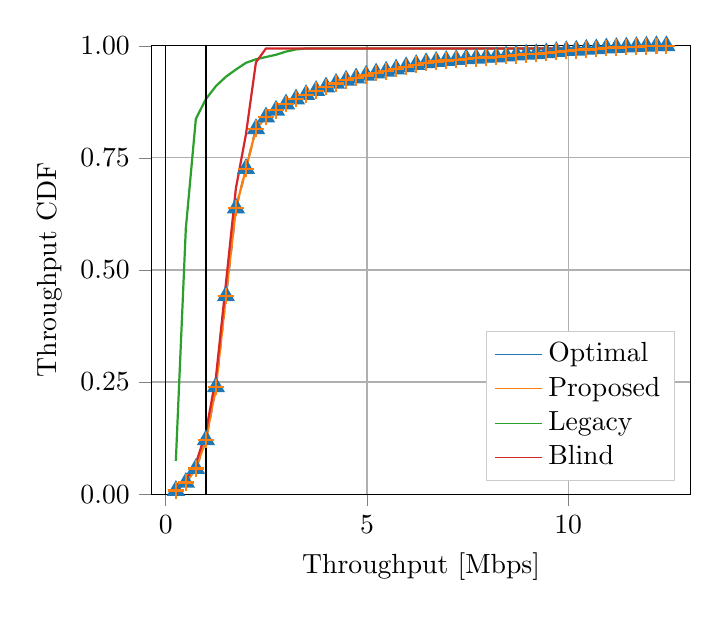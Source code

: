 % This file was created by matplotlib2tikz v0.6.18.
\begin{tikzpicture}

\definecolor{color0}{rgb}{0.122,0.467,0.706}
\definecolor{color1}{rgb}{1,0.498,0.055}
\definecolor{color2}{rgb}{0.173,0.627,0.173}
\definecolor{color3}{rgb}{0.839,0.153,0.157}

\begin{axis}[
legend cell align={left},
legend entries={{Optimal},{Proposed},{Legacy},{Blind}},
legend style={at={(0.97,0.03)}, anchor=south east, draw=white!80.0!black},
tick align=outside,
tick pos=left,
x grid style={white!69.02!black},
xlabel={Throughput [Mbps]},
xmajorgrids,
xmin=-0.36, xmax=13.048,
xtick={-5,0,5,10,15},
xticklabels={$-5$,$0$,$5$,$10$,$15$},
y grid style={white!69.02!black},
ylabel={Throughput CDF},
ymajorgrids,
ymin=0, ymax=1,
ytick={0,0.25,0.5,0.75,1},
yticklabels={$0.00$,$0.25$,$0.50$,$0.75$,$1.00$}
]
\addlegendimage{no markers, color0}
\addlegendimage{no markers, color1}
\addlegendimage{no markers, color2}
\addlegendimage{no markers, color3}
\addplot [thick, color0, dashed, mark=triangle*, mark size=3, mark options={solid}]
table [row sep=\\]{%
0.252	0.008 \\
0.501	0.026 \\
0.749	0.057 \\
0.998	0.121 \\
1.247	0.239 \\
1.495	0.442 \\
1.744	0.638 \\
1.993	0.726 \\
2.242	0.815 \\
2.49	0.841 \\
2.739	0.856 \\
2.988	0.87 \\
3.236	0.881 \\
3.485	0.891 \\
3.734	0.9 \\
3.982	0.908 \\
4.231	0.916 \\
4.48	0.923 \\
4.729	0.928 \\
4.977	0.934 \\
5.226	0.939 \\
5.475	0.943 \\
5.723	0.948 \\
5.972	0.953 \\
6.221	0.958 \\
6.469	0.962 \\
6.718	0.965 \\
6.967	0.967 \\
7.216	0.969 \\
7.464	0.971 \\
7.713	0.972 \\
7.962	0.974 \\
8.21	0.975 \\
8.459	0.977 \\
8.708	0.979 \\
8.956	0.981 \\
9.205	0.982 \\
9.454	0.984 \\
9.703	0.987 \\
9.951	0.989 \\
10.2	0.99 \\
10.449	0.992 \\
10.697	0.993 \\
10.946	0.995 \\
11.195	0.996 \\
11.443	0.997 \\
11.692	0.998 \\
11.941	0.999 \\
12.19	1.0 \\
12.438	1 \\
};
\addplot [thick, color1, mark=+, mark size=3, mark options={solid}]
table [row sep=\\]{%
0.252	0.008 \\
0.501	0.026 \\
0.749	0.057 \\
0.998	0.121 \\
1.247	0.239 \\
1.495	0.442 \\
1.744	0.638 \\
1.993	0.726 \\
2.242	0.815 \\
2.49	0.841 \\
2.739	0.856 \\
2.988	0.87 \\
3.236	0.881 \\
3.485	0.891 \\
3.734	0.9 \\
3.982	0.908 \\
4.231	0.916 \\
4.48	0.923 \\
4.729	0.928 \\
4.977	0.934 \\
5.226	0.939 \\
5.475	0.943 \\
5.723	0.948 \\
5.972	0.953 \\
6.221	0.958 \\
6.469	0.962 \\
6.718	0.965 \\
6.967	0.967 \\
7.216	0.969 \\
7.464	0.971 \\
7.713	0.972 \\
7.962	0.974 \\
8.21	0.975 \\
8.459	0.977 \\
8.708	0.979 \\
8.956	0.981 \\
9.205	0.982 \\
9.454	0.984 \\
9.703	0.987 \\
9.951	0.989 \\
10.2	0.99 \\
10.449	0.992 \\
10.697	0.993 \\
10.946	0.995 \\
11.195	0.996 \\
11.443	0.997 \\
11.692	0.998 \\
11.941	0.999 \\
12.19	1.0 \\
12.438	1 \\
};
\addplot [thick, color2]
table [row sep=\\]{%
0.25	0.074 \\
0.498	0.592 \\
0.747	0.837 \\
0.996	0.881 \\
1.245	0.91 \\
1.493	0.931 \\
1.742	0.947 \\
1.991	0.962 \\
2.24	0.97 \\
2.488	0.975 \\
2.737	0.98 \\
2.986	0.987 \\
3.235	0.992 \\
3.483	0.994 \\
3.732	0.994 \\
3.981	0.994 \\
4.23	0.994 \\
4.478	0.994 \\
4.727	0.994 \\
4.976	0.994 \\
5.225	0.994 \\
5.473	0.994 \\
5.722	0.994 \\
5.971	0.994 \\
6.22	0.994 \\
6.468	0.994 \\
6.717	0.994 \\
6.966	0.994 \\
7.215	0.994 \\
7.463	0.994 \\
7.712	0.994 \\
7.961	0.994 \\
8.21	0.994 \\
8.458	0.994 \\
8.707	0.994 \\
8.956	0.994 \\
9.205	0.994 \\
9.453	0.994 \\
9.702	0.994 \\
9.951	0.994 \\
10.2	0.994 \\
10.448	0.994 \\
10.697	0.994 \\
10.946	0.995 \\
11.195	0.996 \\
11.443	0.997 \\
11.692	0.998 \\
11.941	0.999 \\
12.19	1.0 \\
12.438	1 \\
};
\addplot [thick, color3]
table [row sep=\\]{%
0.25	0.012 \\
0.498	0.032 \\
0.747	0.068 \\
0.996	0.138 \\
1.245	0.26 \\
1.493	0.469 \\
1.742	0.682 \\
1.991	0.802 \\
2.24	0.963 \\
2.488	0.994 \\
2.737	0.994 \\
2.986	0.994 \\
3.235	0.994 \\
3.483	0.994 \\
3.732	0.994 \\
3.981	0.994 \\
4.23	0.994 \\
4.478	0.994 \\
4.727	0.994 \\
4.976	0.994 \\
5.225	0.994 \\
5.473	0.994 \\
5.722	0.994 \\
5.971	0.994 \\
6.22	0.994 \\
6.468	0.994 \\
6.717	0.994 \\
6.966	0.994 \\
7.215	0.994 \\
7.463	0.994 \\
7.712	0.994 \\
7.961	0.994 \\
8.21	0.994 \\
8.458	0.994 \\
8.707	0.994 \\
8.956	0.994 \\
9.205	0.994 \\
9.453	0.994 \\
9.702	0.994 \\
9.951	0.994 \\
10.2	0.994 \\
10.448	0.994 \\
10.697	0.994 \\
10.946	0.995 \\
11.195	0.996 \\
11.443	0.997 \\
11.692	0.998 \\
11.941	0.999 \\
12.19	1.0 \\
12.438	1 \\
};
\path [draw=black, fill opacity=0] (axis cs:0,0)
--(axis cs:0,1);

\path [draw=black, fill opacity=0] (axis cs:1,0)
--(axis cs:1,1);

\path [draw=black, fill opacity=0] (axis cs:-0.36,0)
--(axis cs:13.048,0);

\path [draw=black, fill opacity=0] (axis cs:-0.36,1)
--(axis cs:13.048,1);

\end{axis}

\end{tikzpicture}